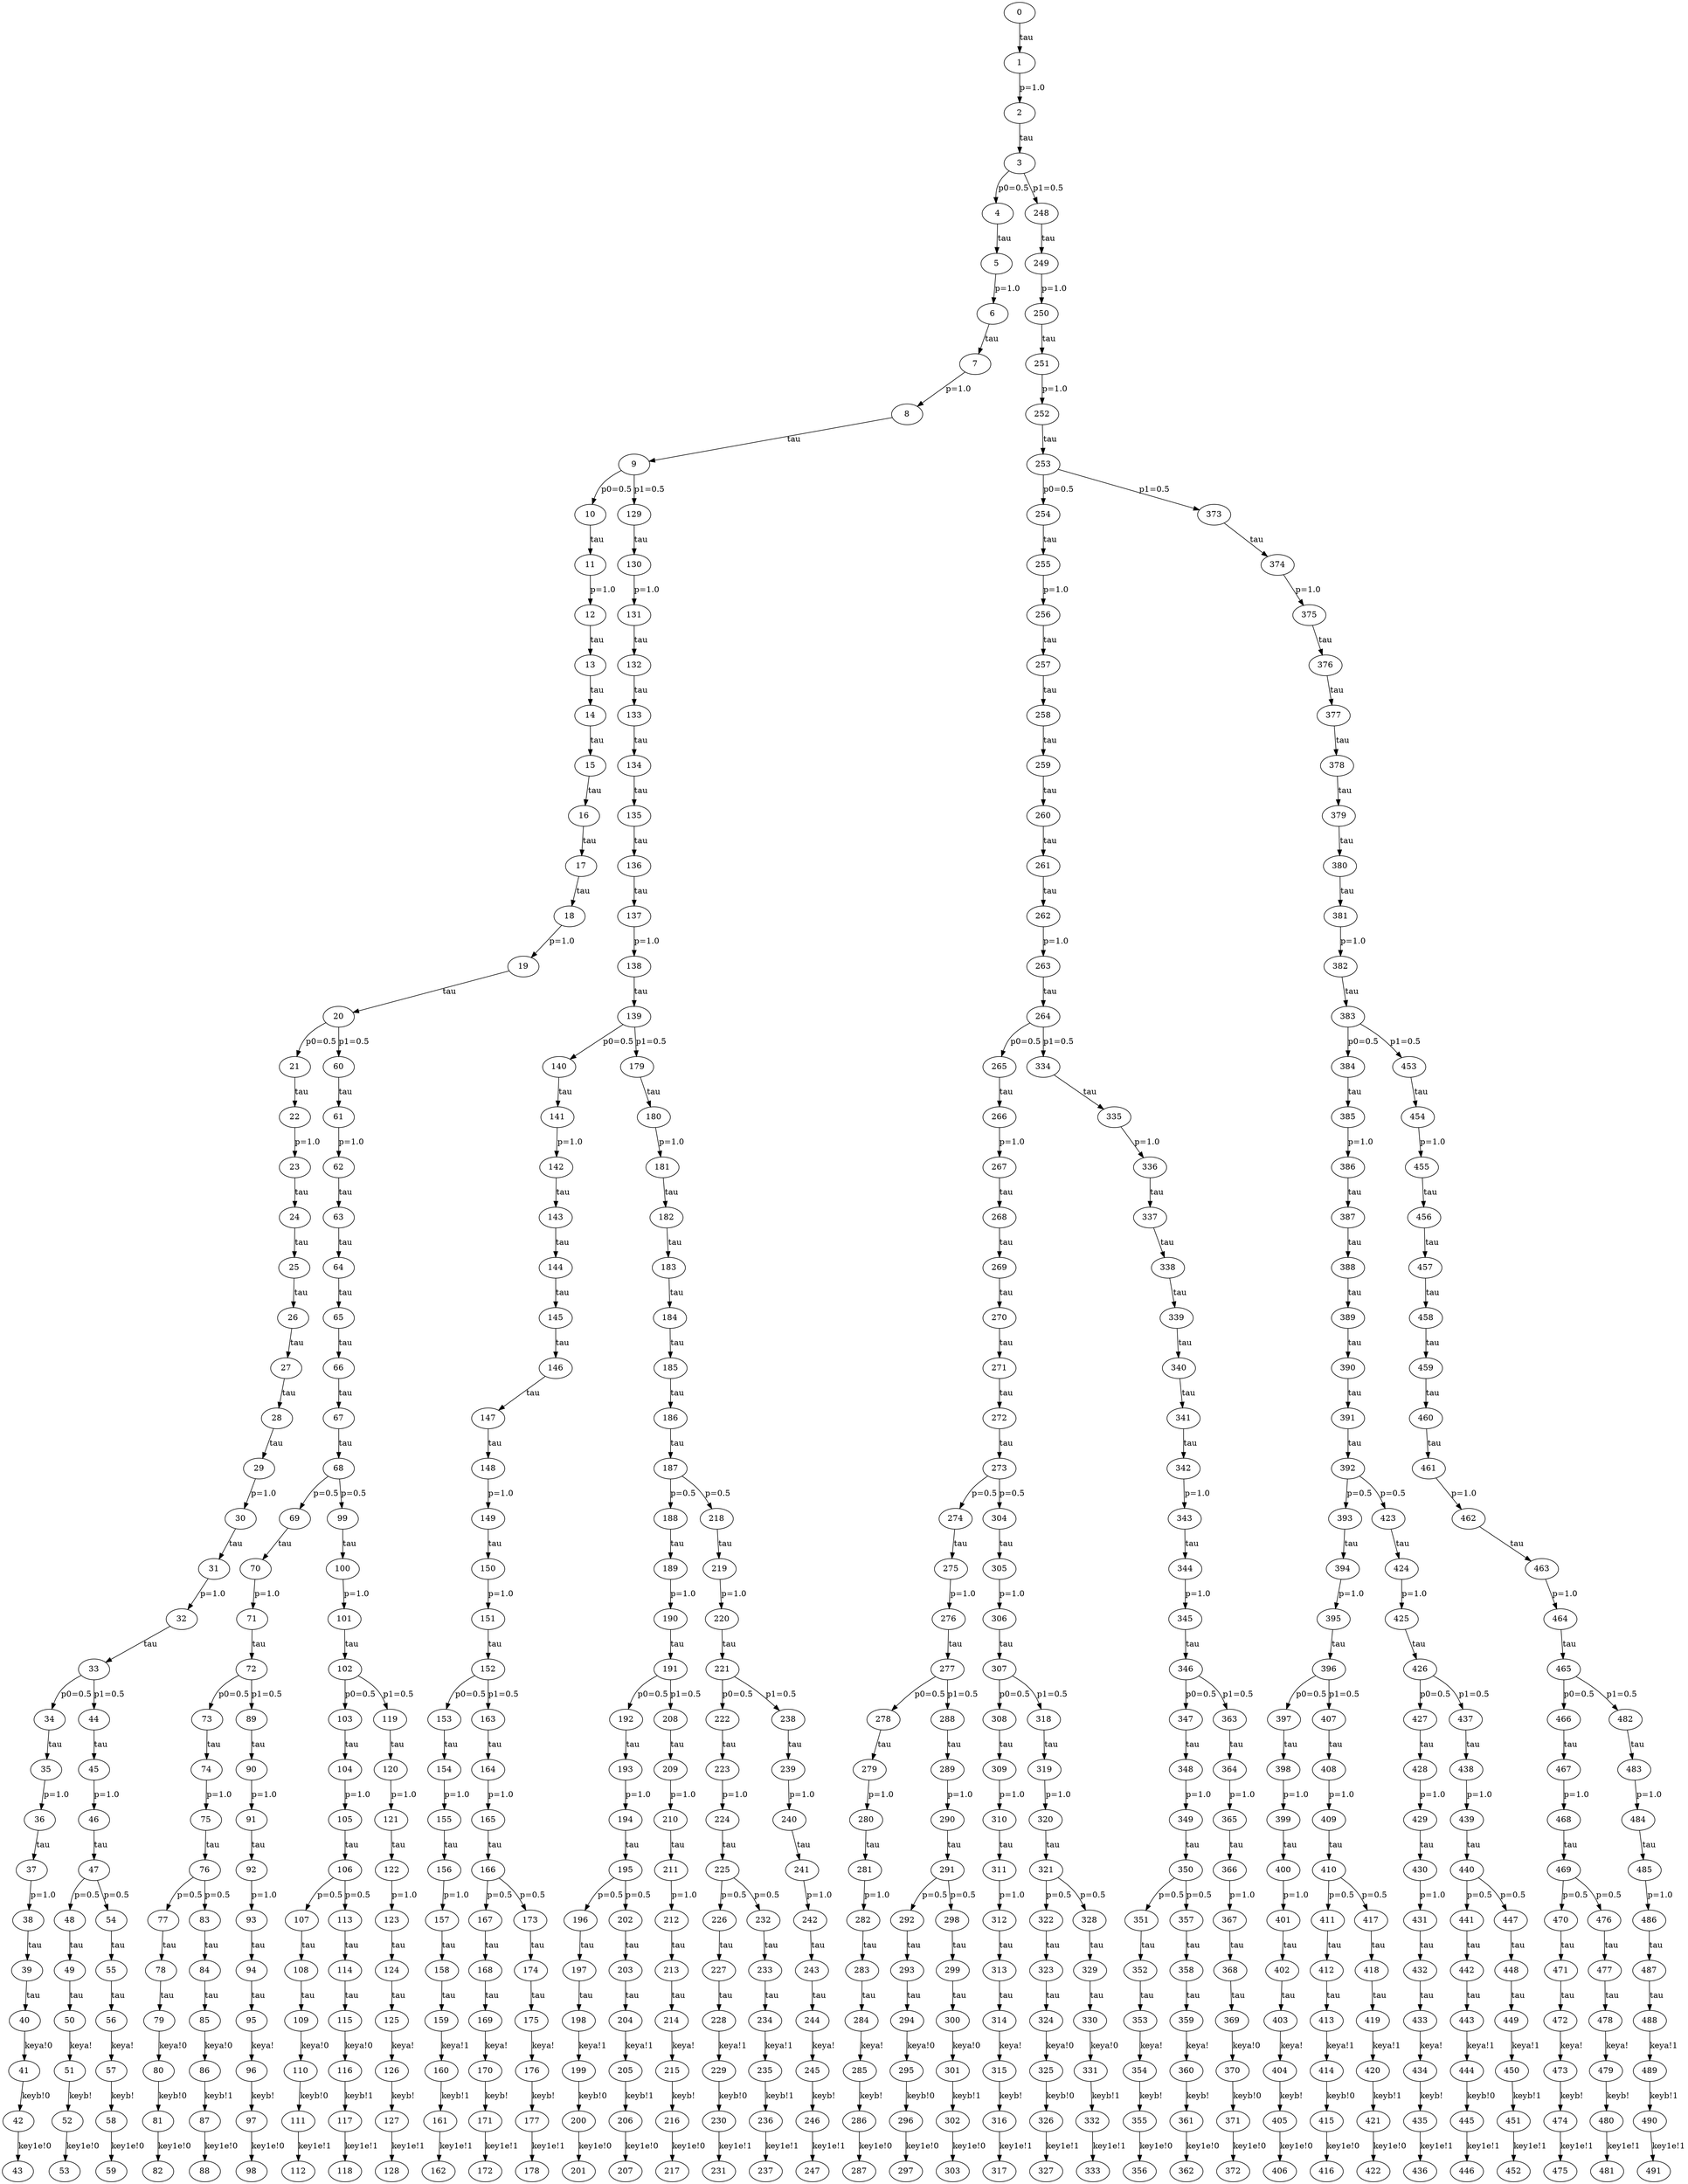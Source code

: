 // The qLTS Spec
digraph {
	0 -> 1 [label=tau]
	1 -> 2 [label="p=1.0"]
	2 -> 3 [label=tau]
	3 -> 4 [label="p0=0.5"]
	4 -> 5 [label=tau]
	5 -> 6 [label="p=1.0"]
	6 -> 7 [label=tau]
	7 -> 8 [label="p=1.0"]
	8 -> 9 [label=tau]
	9 -> 10 [label="p0=0.5"]
	10 -> 11 [label=tau]
	11 -> 12 [label="p=1.0"]
	12 -> 13 [label=tau]
	13 -> 14 [label=tau]
	14 -> 15 [label=tau]
	15 -> 16 [label=tau]
	16 -> 17 [label=tau]
	17 -> 18 [label=tau]
	18 -> 19 [label="p=1.0"]
	19 -> 20 [label=tau]
	20 -> 21 [label="p0=0.5"]
	21 -> 22 [label=tau]
	22 -> 23 [label="p=1.0"]
	23 -> 24 [label=tau]
	24 -> 25 [label=tau]
	25 -> 26 [label=tau]
	26 -> 27 [label=tau]
	27 -> 28 [label=tau]
	28 -> 29 [label=tau]
	29 -> 30 [label="p=1.0"]
	30 -> 31 [label=tau]
	31 -> 32 [label="p=1.0"]
	32 -> 33 [label=tau]
	33 -> 34 [label="p0=0.5"]
	34 -> 35 [label=tau]
	35 -> 36 [label="p=1.0"]
	36 -> 37 [label=tau]
	37 -> 38 [label="p=1.0"]
	38 -> 39 [label=tau]
	39 -> 40 [label=tau]
	40 -> 41 [label="keya!0"]
	41 -> 42 [label="keyb!0"]
	42 -> 43 [label="key1e!0"]
	33 -> 44 [label="p1=0.5"]
	44 -> 45 [label=tau]
	45 -> 46 [label="p=1.0"]
	46 -> 47 [label=tau]
	47 -> 48 [label="p=0.5"]
	48 -> 49 [label=tau]
	49 -> 50 [label=tau]
	50 -> 51 [label="keya!"]
	51 -> 52 [label="keyb!"]
	52 -> 53 [label="key1e!0"]
	47 -> 54 [label="p=0.5"]
	54 -> 55 [label=tau]
	55 -> 56 [label=tau]
	56 -> 57 [label="keya!"]
	57 -> 58 [label="keyb!"]
	58 -> 59 [label="key1e!0"]
	20 -> 60 [label="p1=0.5"]
	60 -> 61 [label=tau]
	61 -> 62 [label="p=1.0"]
	62 -> 63 [label=tau]
	63 -> 64 [label=tau]
	64 -> 65 [label=tau]
	65 -> 66 [label=tau]
	66 -> 67 [label=tau]
	67 -> 68 [label=tau]
	68 -> 69 [label="p=0.5"]
	69 -> 70 [label=tau]
	70 -> 71 [label="p=1.0"]
	71 -> 72 [label=tau]
	72 -> 73 [label="p0=0.5"]
	73 -> 74 [label=tau]
	74 -> 75 [label="p=1.0"]
	75 -> 76 [label=tau]
	76 -> 77 [label="p=0.5"]
	77 -> 78 [label=tau]
	78 -> 79 [label=tau]
	79 -> 80 [label="keya!0"]
	80 -> 81 [label="keyb!0"]
	81 -> 82 [label="key1e!0"]
	76 -> 83 [label="p=0.5"]
	83 -> 84 [label=tau]
	84 -> 85 [label=tau]
	85 -> 86 [label="keya!0"]
	86 -> 87 [label="keyb!1"]
	87 -> 88 [label="key1e!0"]
	72 -> 89 [label="p1=0.5"]
	89 -> 90 [label=tau]
	90 -> 91 [label="p=1.0"]
	91 -> 92 [label=tau]
	92 -> 93 [label="p=1.0"]
	93 -> 94 [label=tau]
	94 -> 95 [label=tau]
	95 -> 96 [label="keya!"]
	96 -> 97 [label="keyb!"]
	97 -> 98 [label="key1e!0"]
	68 -> 99 [label="p=0.5"]
	99 -> 100 [label=tau]
	100 -> 101 [label="p=1.0"]
	101 -> 102 [label=tau]
	102 -> 103 [label="p0=0.5"]
	103 -> 104 [label=tau]
	104 -> 105 [label="p=1.0"]
	105 -> 106 [label=tau]
	106 -> 107 [label="p=0.5"]
	107 -> 108 [label=tau]
	108 -> 109 [label=tau]
	109 -> 110 [label="keya!0"]
	110 -> 111 [label="keyb!0"]
	111 -> 112 [label="key1e!1"]
	106 -> 113 [label="p=0.5"]
	113 -> 114 [label=tau]
	114 -> 115 [label=tau]
	115 -> 116 [label="keya!0"]
	116 -> 117 [label="keyb!1"]
	117 -> 118 [label="key1e!1"]
	102 -> 119 [label="p1=0.5"]
	119 -> 120 [label=tau]
	120 -> 121 [label="p=1.0"]
	121 -> 122 [label=tau]
	122 -> 123 [label="p=1.0"]
	123 -> 124 [label=tau]
	124 -> 125 [label=tau]
	125 -> 126 [label="keya!"]
	126 -> 127 [label="keyb!"]
	127 -> 128 [label="key1e!1"]
	9 -> 129 [label="p1=0.5"]
	129 -> 130 [label=tau]
	130 -> 131 [label="p=1.0"]
	131 -> 132 [label=tau]
	132 -> 133 [label=tau]
	133 -> 134 [label=tau]
	134 -> 135 [label=tau]
	135 -> 136 [label=tau]
	136 -> 137 [label=tau]
	137 -> 138 [label="p=1.0"]
	138 -> 139 [label=tau]
	139 -> 140 [label="p0=0.5"]
	140 -> 141 [label=tau]
	141 -> 142 [label="p=1.0"]
	142 -> 143 [label=tau]
	143 -> 144 [label=tau]
	144 -> 145 [label=tau]
	145 -> 146 [label=tau]
	146 -> 147 [label=tau]
	147 -> 148 [label=tau]
	148 -> 149 [label="p=1.0"]
	149 -> 150 [label=tau]
	150 -> 151 [label="p=1.0"]
	151 -> 152 [label=tau]
	152 -> 153 [label="p0=0.5"]
	153 -> 154 [label=tau]
	154 -> 155 [label="p=1.0"]
	155 -> 156 [label=tau]
	156 -> 157 [label="p=1.0"]
	157 -> 158 [label=tau]
	158 -> 159 [label=tau]
	159 -> 160 [label="keya!1"]
	160 -> 161 [label="keyb!1"]
	161 -> 162 [label="key1e!1"]
	152 -> 163 [label="p1=0.5"]
	163 -> 164 [label=tau]
	164 -> 165 [label="p=1.0"]
	165 -> 166 [label=tau]
	166 -> 167 [label="p=0.5"]
	167 -> 168 [label=tau]
	168 -> 169 [label=tau]
	169 -> 170 [label="keya!"]
	170 -> 171 [label="keyb!"]
	171 -> 172 [label="key1e!1"]
	166 -> 173 [label="p=0.5"]
	173 -> 174 [label=tau]
	174 -> 175 [label=tau]
	175 -> 176 [label="keya!"]
	176 -> 177 [label="keyb!"]
	177 -> 178 [label="key1e!1"]
	139 -> 179 [label="p1=0.5"]
	179 -> 180 [label=tau]
	180 -> 181 [label="p=1.0"]
	181 -> 182 [label=tau]
	182 -> 183 [label=tau]
	183 -> 184 [label=tau]
	184 -> 185 [label=tau]
	185 -> 186 [label=tau]
	186 -> 187 [label=tau]
	187 -> 188 [label="p=0.5"]
	188 -> 189 [label=tau]
	189 -> 190 [label="p=1.0"]
	190 -> 191 [label=tau]
	191 -> 192 [label="p0=0.5"]
	192 -> 193 [label=tau]
	193 -> 194 [label="p=1.0"]
	194 -> 195 [label=tau]
	195 -> 196 [label="p=0.5"]
	196 -> 197 [label=tau]
	197 -> 198 [label=tau]
	198 -> 199 [label="keya!1"]
	199 -> 200 [label="keyb!0"]
	200 -> 201 [label="key1e!0"]
	195 -> 202 [label="p=0.5"]
	202 -> 203 [label=tau]
	203 -> 204 [label=tau]
	204 -> 205 [label="keya!1"]
	205 -> 206 [label="keyb!1"]
	206 -> 207 [label="key1e!0"]
	191 -> 208 [label="p1=0.5"]
	208 -> 209 [label=tau]
	209 -> 210 [label="p=1.0"]
	210 -> 211 [label=tau]
	211 -> 212 [label="p=1.0"]
	212 -> 213 [label=tau]
	213 -> 214 [label=tau]
	214 -> 215 [label="keya!"]
	215 -> 216 [label="keyb!"]
	216 -> 217 [label="key1e!0"]
	187 -> 218 [label="p=0.5"]
	218 -> 219 [label=tau]
	219 -> 220 [label="p=1.0"]
	220 -> 221 [label=tau]
	221 -> 222 [label="p0=0.5"]
	222 -> 223 [label=tau]
	223 -> 224 [label="p=1.0"]
	224 -> 225 [label=tau]
	225 -> 226 [label="p=0.5"]
	226 -> 227 [label=tau]
	227 -> 228 [label=tau]
	228 -> 229 [label="keya!1"]
	229 -> 230 [label="keyb!0"]
	230 -> 231 [label="key1e!1"]
	225 -> 232 [label="p=0.5"]
	232 -> 233 [label=tau]
	233 -> 234 [label=tau]
	234 -> 235 [label="keya!1"]
	235 -> 236 [label="keyb!1"]
	236 -> 237 [label="key1e!1"]
	221 -> 238 [label="p1=0.5"]
	238 -> 239 [label=tau]
	239 -> 240 [label="p=1.0"]
	240 -> 241 [label=tau]
	241 -> 242 [label="p=1.0"]
	242 -> 243 [label=tau]
	243 -> 244 [label=tau]
	244 -> 245 [label="keya!"]
	245 -> 246 [label="keyb!"]
	246 -> 247 [label="key1e!1"]
	3 -> 248 [label="p1=0.5"]
	248 -> 249 [label=tau]
	249 -> 250 [label="p=1.0"]
	250 -> 251 [label=tau]
	251 -> 252 [label="p=1.0"]
	252 -> 253 [label=tau]
	253 -> 254 [label="p0=0.5"]
	254 -> 255 [label=tau]
	255 -> 256 [label="p=1.0"]
	256 -> 257 [label=tau]
	257 -> 258 [label=tau]
	258 -> 259 [label=tau]
	259 -> 260 [label=tau]
	260 -> 261 [label=tau]
	261 -> 262 [label=tau]
	262 -> 263 [label="p=1.0"]
	263 -> 264 [label=tau]
	264 -> 265 [label="p0=0.5"]
	265 -> 266 [label=tau]
	266 -> 267 [label="p=1.0"]
	267 -> 268 [label=tau]
	268 -> 269 [label=tau]
	269 -> 270 [label=tau]
	270 -> 271 [label=tau]
	271 -> 272 [label=tau]
	272 -> 273 [label=tau]
	273 -> 274 [label="p=0.5"]
	274 -> 275 [label=tau]
	275 -> 276 [label="p=1.0"]
	276 -> 277 [label=tau]
	277 -> 278 [label="p0=0.5"]
	278 -> 279 [label=tau]
	279 -> 280 [label="p=1.0"]
	280 -> 281 [label=tau]
	281 -> 282 [label="p=1.0"]
	282 -> 283 [label=tau]
	283 -> 284 [label=tau]
	284 -> 285 [label="keya!"]
	285 -> 286 [label="keyb!"]
	286 -> 287 [label="key1e!0"]
	277 -> 288 [label="p1=0.5"]
	288 -> 289 [label=tau]
	289 -> 290 [label="p=1.0"]
	290 -> 291 [label=tau]
	291 -> 292 [label="p=0.5"]
	292 -> 293 [label=tau]
	293 -> 294 [label=tau]
	294 -> 295 [label="keya!0"]
	295 -> 296 [label="keyb!0"]
	296 -> 297 [label="key1e!0"]
	291 -> 298 [label="p=0.5"]
	298 -> 299 [label=tau]
	299 -> 300 [label=tau]
	300 -> 301 [label="keya!0"]
	301 -> 302 [label="keyb!1"]
	302 -> 303 [label="key1e!0"]
	273 -> 304 [label="p=0.5"]
	304 -> 305 [label=tau]
	305 -> 306 [label="p=1.0"]
	306 -> 307 [label=tau]
	307 -> 308 [label="p0=0.5"]
	308 -> 309 [label=tau]
	309 -> 310 [label="p=1.0"]
	310 -> 311 [label=tau]
	311 -> 312 [label="p=1.0"]
	312 -> 313 [label=tau]
	313 -> 314 [label=tau]
	314 -> 315 [label="keya!"]
	315 -> 316 [label="keyb!"]
	316 -> 317 [label="key1e!1"]
	307 -> 318 [label="p1=0.5"]
	318 -> 319 [label=tau]
	319 -> 320 [label="p=1.0"]
	320 -> 321 [label=tau]
	321 -> 322 [label="p=0.5"]
	322 -> 323 [label=tau]
	323 -> 324 [label=tau]
	324 -> 325 [label="keya!0"]
	325 -> 326 [label="keyb!0"]
	326 -> 327 [label="key1e!1"]
	321 -> 328 [label="p=0.5"]
	328 -> 329 [label=tau]
	329 -> 330 [label=tau]
	330 -> 331 [label="keya!0"]
	331 -> 332 [label="keyb!1"]
	332 -> 333 [label="key1e!1"]
	264 -> 334 [label="p1=0.5"]
	334 -> 335 [label=tau]
	335 -> 336 [label="p=1.0"]
	336 -> 337 [label=tau]
	337 -> 338 [label=tau]
	338 -> 339 [label=tau]
	339 -> 340 [label=tau]
	340 -> 341 [label=tau]
	341 -> 342 [label=tau]
	342 -> 343 [label="p=1.0"]
	343 -> 344 [label=tau]
	344 -> 345 [label="p=1.0"]
	345 -> 346 [label=tau]
	346 -> 347 [label="p0=0.5"]
	347 -> 348 [label=tau]
	348 -> 349 [label="p=1.0"]
	349 -> 350 [label=tau]
	350 -> 351 [label="p=0.5"]
	351 -> 352 [label=tau]
	352 -> 353 [label=tau]
	353 -> 354 [label="keya!"]
	354 -> 355 [label="keyb!"]
	355 -> 356 [label="key1e!0"]
	350 -> 357 [label="p=0.5"]
	357 -> 358 [label=tau]
	358 -> 359 [label=tau]
	359 -> 360 [label="keya!"]
	360 -> 361 [label="keyb!"]
	361 -> 362 [label="key1e!0"]
	346 -> 363 [label="p1=0.5"]
	363 -> 364 [label=tau]
	364 -> 365 [label="p=1.0"]
	365 -> 366 [label=tau]
	366 -> 367 [label="p=1.0"]
	367 -> 368 [label=tau]
	368 -> 369 [label=tau]
	369 -> 370 [label="keya!0"]
	370 -> 371 [label="keyb!0"]
	371 -> 372 [label="key1e!0"]
	253 -> 373 [label="p1=0.5"]
	373 -> 374 [label=tau]
	374 -> 375 [label="p=1.0"]
	375 -> 376 [label=tau]
	376 -> 377 [label=tau]
	377 -> 378 [label=tau]
	378 -> 379 [label=tau]
	379 -> 380 [label=tau]
	380 -> 381 [label=tau]
	381 -> 382 [label="p=1.0"]
	382 -> 383 [label=tau]
	383 -> 384 [label="p0=0.5"]
	384 -> 385 [label=tau]
	385 -> 386 [label="p=1.0"]
	386 -> 387 [label=tau]
	387 -> 388 [label=tau]
	388 -> 389 [label=tau]
	389 -> 390 [label=tau]
	390 -> 391 [label=tau]
	391 -> 392 [label=tau]
	392 -> 393 [label="p=0.5"]
	393 -> 394 [label=tau]
	394 -> 395 [label="p=1.0"]
	395 -> 396 [label=tau]
	396 -> 397 [label="p0=0.5"]
	397 -> 398 [label=tau]
	398 -> 399 [label="p=1.0"]
	399 -> 400 [label=tau]
	400 -> 401 [label="p=1.0"]
	401 -> 402 [label=tau]
	402 -> 403 [label=tau]
	403 -> 404 [label="keya!"]
	404 -> 405 [label="keyb!"]
	405 -> 406 [label="key1e!0"]
	396 -> 407 [label="p1=0.5"]
	407 -> 408 [label=tau]
	408 -> 409 [label="p=1.0"]
	409 -> 410 [label=tau]
	410 -> 411 [label="p=0.5"]
	411 -> 412 [label=tau]
	412 -> 413 [label=tau]
	413 -> 414 [label="keya!1"]
	414 -> 415 [label="keyb!0"]
	415 -> 416 [label="key1e!0"]
	410 -> 417 [label="p=0.5"]
	417 -> 418 [label=tau]
	418 -> 419 [label=tau]
	419 -> 420 [label="keya!1"]
	420 -> 421 [label="keyb!1"]
	421 -> 422 [label="key1e!0"]
	392 -> 423 [label="p=0.5"]
	423 -> 424 [label=tau]
	424 -> 425 [label="p=1.0"]
	425 -> 426 [label=tau]
	426 -> 427 [label="p0=0.5"]
	427 -> 428 [label=tau]
	428 -> 429 [label="p=1.0"]
	429 -> 430 [label=tau]
	430 -> 431 [label="p=1.0"]
	431 -> 432 [label=tau]
	432 -> 433 [label=tau]
	433 -> 434 [label="keya!"]
	434 -> 435 [label="keyb!"]
	435 -> 436 [label="key1e!1"]
	426 -> 437 [label="p1=0.5"]
	437 -> 438 [label=tau]
	438 -> 439 [label="p=1.0"]
	439 -> 440 [label=tau]
	440 -> 441 [label="p=0.5"]
	441 -> 442 [label=tau]
	442 -> 443 [label=tau]
	443 -> 444 [label="keya!1"]
	444 -> 445 [label="keyb!0"]
	445 -> 446 [label="key1e!1"]
	440 -> 447 [label="p=0.5"]
	447 -> 448 [label=tau]
	448 -> 449 [label=tau]
	449 -> 450 [label="keya!1"]
	450 -> 451 [label="keyb!1"]
	451 -> 452 [label="key1e!1"]
	383 -> 453 [label="p1=0.5"]
	453 -> 454 [label=tau]
	454 -> 455 [label="p=1.0"]
	455 -> 456 [label=tau]
	456 -> 457 [label=tau]
	457 -> 458 [label=tau]
	458 -> 459 [label=tau]
	459 -> 460 [label=tau]
	460 -> 461 [label=tau]
	461 -> 462 [label="p=1.0"]
	462 -> 463 [label=tau]
	463 -> 464 [label="p=1.0"]
	464 -> 465 [label=tau]
	465 -> 466 [label="p0=0.5"]
	466 -> 467 [label=tau]
	467 -> 468 [label="p=1.0"]
	468 -> 469 [label=tau]
	469 -> 470 [label="p=0.5"]
	470 -> 471 [label=tau]
	471 -> 472 [label=tau]
	472 -> 473 [label="keya!"]
	473 -> 474 [label="keyb!"]
	474 -> 475 [label="key1e!1"]
	469 -> 476 [label="p=0.5"]
	476 -> 477 [label=tau]
	477 -> 478 [label=tau]
	478 -> 479 [label="keya!"]
	479 -> 480 [label="keyb!"]
	480 -> 481 [label="key1e!1"]
	465 -> 482 [label="p1=0.5"]
	482 -> 483 [label=tau]
	483 -> 484 [label="p=1.0"]
	484 -> 485 [label=tau]
	485 -> 486 [label="p=1.0"]
	486 -> 487 [label=tau]
	487 -> 488 [label=tau]
	488 -> 489 [label="keya!1"]
	489 -> 490 [label="keyb!1"]
	490 -> 491 [label="key1e!1"]
}
